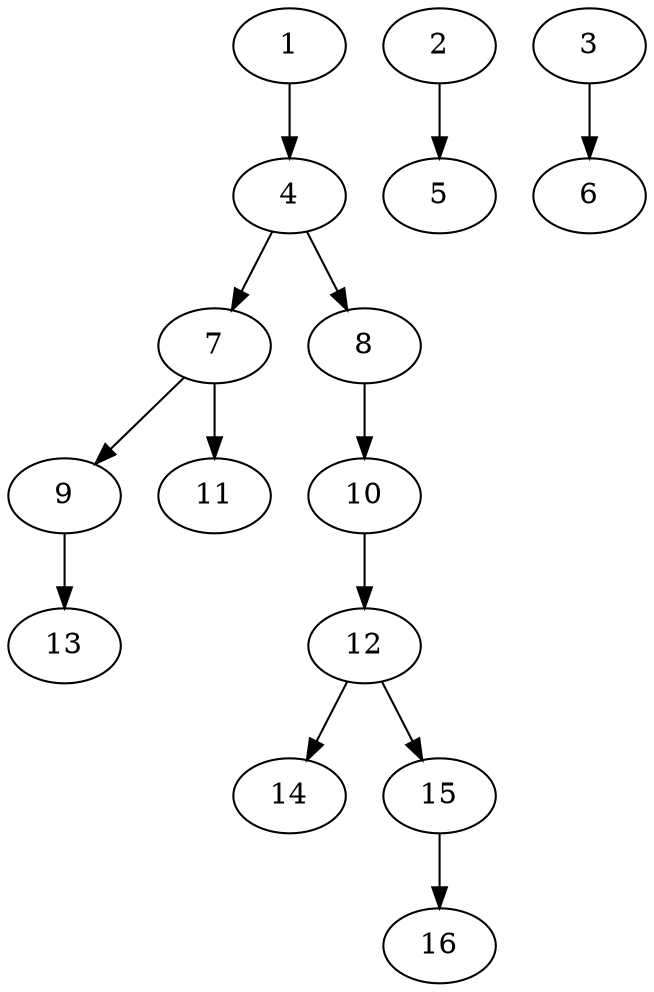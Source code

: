 // DAG (tier=1-easy, mode=compute, n=16, ccr=0.274, fat=0.415, density=0.317, regular=0.672, jump=0.062, mindata=262144, maxdata=2097152)
// DAG automatically generated by daggen at Sun Aug 24 16:33:32 2025
// /home/ermia/Project/Environments/daggen/bin/daggen --dot --ccr 0.274 --fat 0.415 --regular 0.672 --density 0.317 --jump 0.062 --mindata 262144 --maxdata 2097152 -n 16 
digraph G {
  1 [size="20728721417867332", alpha="0.19", expect_size="10364360708933666"]
  1 -> 4 [size ="17370466746368"]
  2 [size="5944062519139106816", alpha="0.10", expect_size="2972031259569553408"]
  2 -> 5 [size ="26250982719488"]
  3 [size="30954616357004432", alpha="0.11", expect_size="15477308178502216"]
  3 -> 6 [size ="16677391564800"]
  4 [size="18864344463427740", alpha="0.01", expect_size="9432172231713870"]
  4 -> 7 [size ="12302069792768"]
  4 -> 8 [size ="12302069792768"]
  5 [size="9833681985261688", alpha="0.03", expect_size="4916840992630844"]
  6 [size="48297349319989064", alpha="0.05", expect_size="24148674659994532"]
  7 [size="13359856594704696", alpha="0.06", expect_size="6679928297352348"]
  7 -> 9 [size ="8089336020992"]
  7 -> 11 [size ="8089336020992"]
  8 [size="1224978346205190", alpha="0.12", expect_size="612489173102595"]
  8 -> 10 [size ="32654577631232"]
  9 [size="1164745078494032", alpha="0.15", expect_size="582372539247016"]
  9 -> 13 [size ="29522665668608"]
  10 [size="8416531996584355", alpha="0.09", expect_size="4208265998292177"]
  10 -> 12 [size ="23451058307072"]
  11 [size="774485495956608", alpha="0.04", expect_size="387242747978304"]
  12 [size="157156271080865792", alpha="0.17", expect_size="78578135540432896"]
  12 -> 14 [size ="2329759711232"]
  12 -> 15 [size ="2329759711232"]
  13 [size="1637062703423873", alpha="0.17", expect_size="818531351711936"]
  14 [size="2800807896139325", alpha="0.16", expect_size="1400403948069662"]
  15 [size="2694996714791632896", alpha="0.11", expect_size="1347498357395816448"]
  15 -> 16 [size ="15492760731648"]
  16 [size="2781232053733280", alpha="0.20", expect_size="1390616026866640"]
}